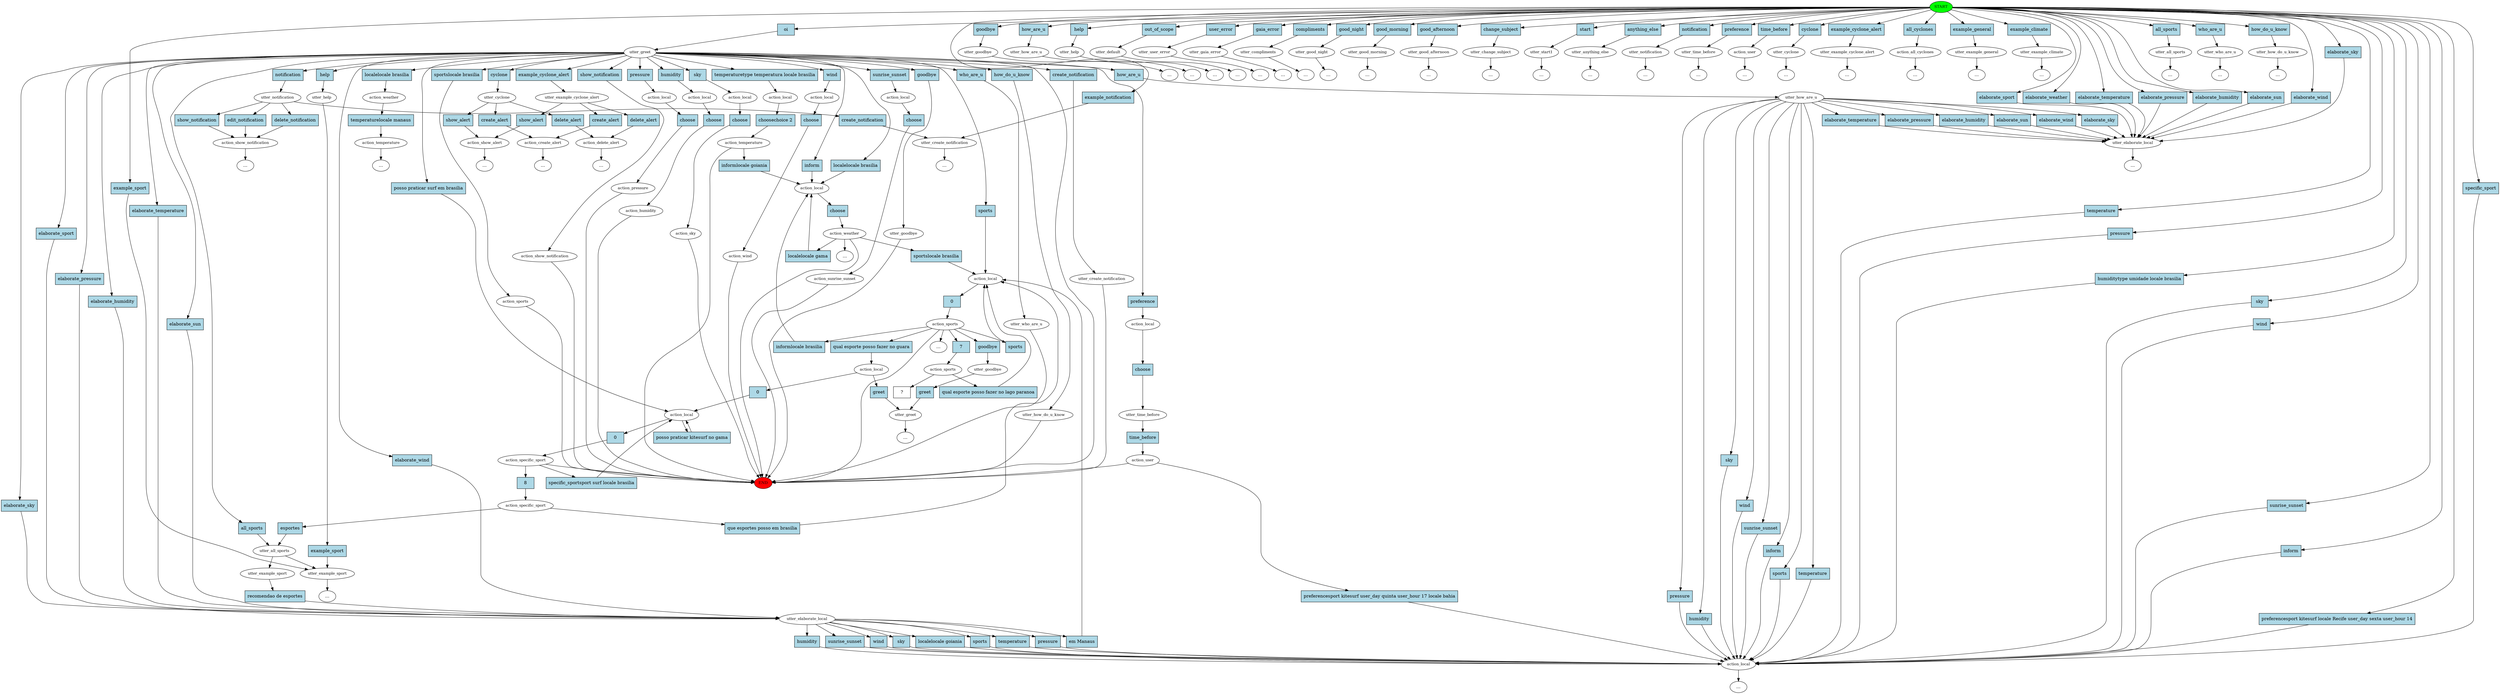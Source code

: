 digraph  {
0 [class="start active", fillcolor=green, fontsize=12, label=START, style=filled];
"-1" [class=end, fillcolor=red, fontsize=12, label=END, style=filled];
1 [class=active, fontsize=12, label=utter_greet];
2 [class="", fontsize=12, label=utter_how_are_u];
3 [class="", fontsize=12, label=action_local];
6 [class="", fontsize=12, label=action_local];
7 [class="", fontsize=12, label=action_temperature];
13 [class="", fontsize=12, label=action_local];
14 [class="", fontsize=12, label=action_pressure];
17 [class="", fontsize=12, label=action_local];
18 [class="", fontsize=12, label=action_humidity];
27 [class="", fontsize=12, label=action_local];
28 [class="", fontsize=12, label=action_sky];
30 [class="", fontsize=12, label=action_local];
31 [class="", fontsize=12, label=action_wind];
38 [class="", fontsize=12, label=action_local];
39 [class="", fontsize=12, label=action_sunrise_sunset];
43 [class="", fontsize=12, label=utter_goodbye];
"-15" [class=ellipsis, label="..."];
44 [class="", fontsize=12, label=utter_how_are_u];
"-16" [class=ellipsis, label="..."];
48 [class="", fontsize=12, label=utter_help];
"-18" [class=ellipsis, label="..."];
50 [class="", fontsize=12, label=utter_default];
"-20" [class=ellipsis, label="..."];
51 [class="", fontsize=12, label=utter_user_error];
"-21" [class=ellipsis, label="..."];
52 [class="", fontsize=12, label=utter_gaia_error];
"-22" [class=ellipsis, label="..."];
53 [class="", fontsize=12, label=utter_compliments];
"-23" [class=ellipsis, label="..."];
55 [class="", fontsize=12, label=utter_goodbye];
57 [class="", fontsize=12, label=utter_good_night];
58 [class="", fontsize=12, label=utter_good_morning];
60 [class="", fontsize=12, label=utter_good_afternoon];
61 [class="", fontsize=12, label=utter_change_subject];
"-28" [class=ellipsis, label="..."];
62 [class="", fontsize=12, label=utter_start1];
63 [class="", fontsize=12, label=utter_anything_else];
"-30" [class=ellipsis, label="..."];
66 [class=active, fontsize=12, label=action_local];
67 [class=active, fontsize=12, label=action_sports];
68 [class="", fontsize=12, label=utter_goodbye];
69 [class="", fontsize=12, label=utter_greet];
71 [class=active, fontsize=12, label=utter_elaborate_local];
74 [class="", fontsize=12, label=utter_help];
75 [class="", fontsize=12, label=utter_example_sport];
82 [class="", fontsize=12, label=utter_notification];
84 [class="", fontsize=12, label=utter_notification];
85 [class="", fontsize=12, label=action_show_notification];
87 [class="", fontsize=12, label=action_show_notification];
"-40" [class=ellipsis, label="..."];
96 [class="", fontsize=12, label=utter_create_notification];
98 [class="", fontsize=12, label=utter_create_notification];
"-42" [class=ellipsis, label="..."];
"-46" [class=ellipsis, label="..."];
105 [class="", fontsize=12, label=action_weather];
106 [class="", fontsize=12, label=action_temperature];
"-47" [class=ellipsis, label="..."];
110 [class="", fontsize=12, label=action_local];
111 [class="", fontsize=12, label=action_weather];
113 [class="", fontsize=12, label=action_sports];
117 [class=active, fontsize=12, label=action_local];
"-49" [class=ellipsis, label="..."];
120 [class=active, fontsize=12, label=action_local];
121 [class=active, fontsize=12, label=action_specific_sport];
"-52" [class=ellipsis, label="..."];
145 [class="", fontsize=12, label=action_local];
146 [class="", fontsize=12, label=utter_time_before];
147 [class="", fontsize=12, label=action_user];
177 [class="", fontsize=12, label=utter_time_before];
"-62" [class=ellipsis, label="..."];
178 [class="", fontsize=12, label=action_user];
"-63" [class=ellipsis, label="..."];
187 [class="", fontsize=12, label=utter_cyclone];
188 [class="", fontsize=12, label=action_create_alert];
189 [class="", fontsize=12, label=utter_cyclone];
193 [class="", fontsize=12, label=action_delete_alert];
"-71" [class=ellipsis, label="..."];
197 [class="", fontsize=12, label=action_show_alert];
199 [class="", fontsize=12, label=utter_example_cyclone_alert];
"-73" [class=ellipsis, label="..."];
"-74" [class=ellipsis, label="..."];
"-75" [class=ellipsis, label="..."];
207 [class="", fontsize=12, label=utter_example_cyclone_alert];
"-78" [class=ellipsis, label="..."];
210 [class="", fontsize=12, label=action_all_cyclones];
"-79" [class=ellipsis, label="..."];
211 [class="", fontsize=12, label=utter_example_general];
"-80" [class=ellipsis, label="..."];
213 [class="", fontsize=12, label=utter_example_climate];
"-82" [class=ellipsis, label="..."];
"-83" [class=ellipsis, label="..."];
"-85" [class=ellipsis, label="..."];
"-86" [class=ellipsis, label="..."];
"-88" [class=ellipsis, label="..."];
233 [class="", fontsize=12, label=utter_elaborate_local];
238 [class="", fontsize=12, label=utter_all_sports];
"-93" [class=ellipsis, label="..."];
"-94" [class=ellipsis, label="..."];
241 [class=active, fontsize=12, label=utter_all_sports];
"-95" [class=ellipsis, label="..."];
"-115" [class=ellipsis, label="..."];
"-116" [class=ellipsis, label="..."];
293 [class="", fontsize=12, label=utter_who_are_u];
"-117" [class=ellipsis, label="..."];
295 [class="", fontsize=12, label=utter_who_are_u];
296 [class="", fontsize=12, label=utter_how_do_u_know];
"-118" [class=ellipsis, label="..."];
298 [class="", fontsize=12, label=utter_how_do_u_know];
302 [class=active, fontsize=12, label=action_specific_sport];
305 [class=active, fontsize=12, label=action_sports];
314 [class=active, fontsize=12, label=utter_example_sport];
319 [class="intent dashed active", label="  ?  ", shape=rect];
320 [class="intent active", fillcolor=lightblue, label=oi, shape=rect, style=filled];
321 [class=intent, fillcolor=lightblue, label=goodbye, shape=rect, style=filled];
322 [class=intent, fillcolor=lightblue, label=how_are_u, shape=rect, style=filled];
323 [class=intent, fillcolor=lightblue, label=help, shape=rect, style=filled];
324 [class=intent, fillcolor=lightblue, label=out_of_scope, shape=rect, style=filled];
325 [class=intent, fillcolor=lightblue, label=user_error, shape=rect, style=filled];
326 [class=intent, fillcolor=lightblue, label=gaia_error, shape=rect, style=filled];
327 [class=intent, fillcolor=lightblue, label=compliments, shape=rect, style=filled];
328 [class=intent, fillcolor=lightblue, label=good_night, shape=rect, style=filled];
329 [class=intent, fillcolor=lightblue, label=good_morning, shape=rect, style=filled];
330 [class=intent, fillcolor=lightblue, label=good_afternoon, shape=rect, style=filled];
331 [class=intent, fillcolor=lightblue, label=change_subject, shape=rect, style=filled];
332 [class=intent, fillcolor=lightblue, label=start, shape=rect, style=filled];
333 [class=intent, fillcolor=lightblue, label=anything_else, shape=rect, style=filled];
334 [class=intent, fillcolor=lightblue, label=notification, shape=rect, style=filled];
335 [class=intent, fillcolor=lightblue, label=preference, shape=rect, style=filled];
336 [class=intent, fillcolor=lightblue, label=time_before, shape=rect, style=filled];
337 [class=intent, fillcolor=lightblue, label=cyclone, shape=rect, style=filled];
338 [class=intent, fillcolor=lightblue, label=example_cyclone_alert, shape=rect, style=filled];
339 [class=intent, fillcolor=lightblue, label=all_cyclones, shape=rect, style=filled];
340 [class=intent, fillcolor=lightblue, label=example_general, shape=rect, style=filled];
341 [class=intent, fillcolor=lightblue, label=example_climate, shape=rect, style=filled];
342 [class=intent, fillcolor=lightblue, label=elaborate_sport, shape=rect, style=filled];
343 [class=intent, fillcolor=lightblue, label=elaborate_weather, shape=rect, style=filled];
344 [class=intent, fillcolor=lightblue, label=elaborate_temperature, shape=rect, style=filled];
345 [class=intent, fillcolor=lightblue, label=elaborate_pressure, shape=rect, style=filled];
346 [class=intent, fillcolor=lightblue, label=elaborate_humidity, shape=rect, style=filled];
347 [class=intent, fillcolor=lightblue, label=elaborate_sun, shape=rect, style=filled];
348 [class=intent, fillcolor=lightblue, label=elaborate_wind, shape=rect, style=filled];
349 [class=intent, fillcolor=lightblue, label=elaborate_sky, shape=rect, style=filled];
350 [class=intent, fillcolor=lightblue, label=all_sports, shape=rect, style=filled];
351 [class=intent, fillcolor=lightblue, label=who_are_u, shape=rect, style=filled];
352 [class=intent, fillcolor=lightblue, label=how_do_u_know, shape=rect, style=filled];
353 [class=intent, fillcolor=lightblue, label=temperature, shape=rect, style=filled];
354 [class=intent, fillcolor=lightblue, label=pressure, shape=rect, style=filled];
355 [class=intent, fillcolor=lightblue, label="humiditytype umidade locale brasilia", shape=rect, style=filled];
356 [class=intent, fillcolor=lightblue, label=sky, shape=rect, style=filled];
357 [class=intent, fillcolor=lightblue, label=wind, shape=rect, style=filled];
358 [class=intent, fillcolor=lightblue, label=sunrise_sunset, shape=rect, style=filled];
359 [class=intent, fillcolor=lightblue, label=inform, shape=rect, style=filled];
360 [class=intent, fillcolor=lightblue, label="preferencesport kitesurf locale Recife user_day sexta user_hour 14", shape=rect, style=filled];
361 [class=intent, fillcolor=lightblue, label=specific_sport, shape=rect, style=filled];
362 [class=intent, fillcolor=lightblue, label=example_sport, shape=rect, style=filled];
363 [class=intent, fillcolor=lightblue, label=example_notification, shape=rect, style=filled];
364 [class=intent, fillcolor=lightblue, label=how_are_u, shape=rect, style=filled];
365 [class=intent, fillcolor=lightblue, label="temperaturetype temperatura locale brasilia", shape=rect, style=filled];
366 [class=intent, fillcolor=lightblue, label=pressure, shape=rect, style=filled];
367 [class=intent, fillcolor=lightblue, label=humidity, shape=rect, style=filled];
368 [class=intent, fillcolor=lightblue, label=sky, shape=rect, style=filled];
369 [class=intent, fillcolor=lightblue, label=wind, shape=rect, style=filled];
370 [class=intent, fillcolor=lightblue, label=sunrise_sunset, shape=rect, style=filled];
371 [class=intent, fillcolor=lightblue, label=goodbye, shape=rect, style=filled];
372 [class=intent, fillcolor=lightblue, label=sports, shape=rect, style=filled];
373 [class=intent, fillcolor=lightblue, label=elaborate_temperature, shape=rect, style=filled];
374 [class=intent, fillcolor=lightblue, label=elaborate_sport, shape=rect, style=filled];
375 [class=intent, fillcolor=lightblue, label=elaborate_pressure, shape=rect, style=filled];
376 [class=intent, fillcolor=lightblue, label=elaborate_humidity, shape=rect, style=filled];
377 [class=intent, fillcolor=lightblue, label=elaborate_sun, shape=rect, style=filled];
378 [class=intent, fillcolor=lightblue, label=elaborate_wind, shape=rect, style=filled];
379 [class=intent, fillcolor=lightblue, label=elaborate_sky, shape=rect, style=filled];
380 [class=intent, fillcolor=lightblue, label=help, shape=rect, style=filled];
381 [class=intent, fillcolor=lightblue, label=notification, shape=rect, style=filled];
382 [class=intent, fillcolor=lightblue, label=show_notification, shape=rect, style=filled];
383 [class=intent, fillcolor=lightblue, label=create_notification, shape=rect, style=filled];
384 [class=intent, fillcolor=lightblue, label="localelocale brasilia", shape=rect, style=filled];
385 [class=intent, fillcolor=lightblue, label="sportslocale brasilia", shape=rect, style=filled];
386 [class="intent active", fillcolor=lightblue, label="posso praticar surf em brasilia", shape=rect, style=filled];
387 [class=intent, fillcolor=lightblue, label=preference, shape=rect, style=filled];
388 [class=intent, fillcolor=lightblue, label=cyclone, shape=rect, style=filled];
389 [class=intent, fillcolor=lightblue, label=example_cyclone_alert, shape=rect, style=filled];
390 [class=intent, fillcolor=lightblue, label=all_sports, shape=rect, style=filled];
391 [class=intent, fillcolor=lightblue, label=who_are_u, shape=rect, style=filled];
392 [class=intent, fillcolor=lightblue, label=how_do_u_know, shape=rect, style=filled];
393 [class=intent, fillcolor=lightblue, label=inform, shape=rect, style=filled];
394 [class=intent, fillcolor=lightblue, label="localelocale brasilia", shape=rect, style=filled];
395 [class=intent, fillcolor=lightblue, label=temperature, shape=rect, style=filled];
396 [class=intent, fillcolor=lightblue, label=pressure, shape=rect, style=filled];
397 [class=intent, fillcolor=lightblue, label=humidity, shape=rect, style=filled];
398 [class=intent, fillcolor=lightblue, label=sky, shape=rect, style=filled];
399 [class=intent, fillcolor=lightblue, label=wind, shape=rect, style=filled];
400 [class=intent, fillcolor=lightblue, label=sunrise_sunset, shape=rect, style=filled];
401 [class=intent, fillcolor=lightblue, label=inform, shape=rect, style=filled];
402 [class=intent, fillcolor=lightblue, label=sports, shape=rect, style=filled];
403 [class=intent, fillcolor=lightblue, label=elaborate_temperature, shape=rect, style=filled];
404 [class=intent, fillcolor=lightblue, label=elaborate_pressure, shape=rect, style=filled];
405 [class=intent, fillcolor=lightblue, label=elaborate_humidity, shape=rect, style=filled];
406 [class=intent, fillcolor=lightblue, label=elaborate_sun, shape=rect, style=filled];
407 [class=intent, fillcolor=lightblue, label=elaborate_wind, shape=rect, style=filled];
408 [class=intent, fillcolor=lightblue, label=elaborate_sky, shape=rect, style=filled];
409 [class=intent, fillcolor=lightblue, label="choosechoice 2", shape=rect, style=filled];
410 [class=intent, fillcolor=lightblue, label="informlocale goiania", shape=rect, style=filled];
411 [class=intent, fillcolor=lightblue, label=choose, shape=rect, style=filled];
412 [class=intent, fillcolor=lightblue, label=choose, shape=rect, style=filled];
413 [class=intent, fillcolor=lightblue, label=choose, shape=rect, style=filled];
414 [class=intent, fillcolor=lightblue, label=choose, shape=rect, style=filled];
415 [class=intent, fillcolor=lightblue, label=choose, shape=rect, style=filled];
416 [class="intent active", fillcolor=lightblue, label=0, shape=rect, style=filled];
417 [class=intent, fillcolor=lightblue, label=goodbye, shape=rect, style=filled];
418 [class="intent active", fillcolor=lightblue, label="qual esporte posso fazer no guara", shape=rect, style=filled];
419 [class=intent, fillcolor=lightblue, label=sports, shape=rect, style=filled];
420 [class="intent active", fillcolor=lightblue, label=7, shape=rect, style=filled];
421 [class=intent, fillcolor=lightblue, label="informlocale brasilia", shape=rect, style=filled];
422 [class=intent, fillcolor=lightblue, label=greet, shape=rect, style=filled];
423 [class=intent, fillcolor=lightblue, label="localelocale goiania", shape=rect, style=filled];
424 [class=intent, fillcolor=lightblue, label=sports, shape=rect, style=filled];
425 [class=intent, fillcolor=lightblue, label=temperature, shape=rect, style=filled];
426 [class=intent, fillcolor=lightblue, label=pressure, shape=rect, style=filled];
427 [class=intent, fillcolor=lightblue, label=humidity, shape=rect, style=filled];
428 [class=intent, fillcolor=lightblue, label=sunrise_sunset, shape=rect, style=filled];
429 [class=intent, fillcolor=lightblue, label=wind, shape=rect, style=filled];
430 [class=intent, fillcolor=lightblue, label=sky, shape=rect, style=filled];
431 [class="intent active", fillcolor=lightblue, label="em Manaus", shape=rect, style=filled];
432 [class=intent, fillcolor=lightblue, label=example_sport, shape=rect, style=filled];
433 [class=intent, fillcolor=lightblue, label=show_notification, shape=rect, style=filled];
434 [class=intent, fillcolor=lightblue, label=edit_notification, shape=rect, style=filled];
435 [class=intent, fillcolor=lightblue, label=delete_notification, shape=rect, style=filled];
436 [class=intent, fillcolor=lightblue, label=create_notification, shape=rect, style=filled];
437 [class=intent, fillcolor=lightblue, label="temperaturelocale manaus", shape=rect, style=filled];
438 [class=intent, fillcolor=lightblue, label=choose, shape=rect, style=filled];
439 [class=intent, fillcolor=lightblue, label="sportslocale brasilia", shape=rect, style=filled];
440 [class=intent, fillcolor=lightblue, label="localelocale gama", shape=rect, style=filled];
441 [class=intent, fillcolor=lightblue, label=greet, shape=rect, style=filled];
442 [class="intent active", fillcolor=lightblue, label=0, shape=rect, style=filled];
443 [class="intent active", fillcolor=lightblue, label=0, shape=rect, style=filled];
444 [class="intent active", fillcolor=lightblue, label="posso praticar kitesurf no gama", shape=rect, style=filled];
445 [class=intent, fillcolor=lightblue, label="specific_sportsport surf locale brasilia", shape=rect, style=filled];
446 [class="intent active", fillcolor=lightblue, label=8, shape=rect, style=filled];
447 [class=intent, fillcolor=lightblue, label=choose, shape=rect, style=filled];
448 [class=intent, fillcolor=lightblue, label=time_before, shape=rect, style=filled];
449 [class=intent, fillcolor=lightblue, label="preferencesport kitesurf user_day quinta user_hour 17 locale bahia", shape=rect, style=filled];
450 [class=intent, fillcolor=lightblue, label=create_alert, shape=rect, style=filled];
451 [class=intent, fillcolor=lightblue, label=delete_alert, shape=rect, style=filled];
452 [class=intent, fillcolor=lightblue, label=show_alert, shape=rect, style=filled];
453 [class=intent, fillcolor=lightblue, label=create_alert, shape=rect, style=filled];
454 [class=intent, fillcolor=lightblue, label=show_alert, shape=rect, style=filled];
455 [class=intent, fillcolor=lightblue, label=delete_alert, shape=rect, style=filled];
456 [class="intent active", fillcolor=lightblue, label="que esportes posso em brasilia", shape=rect, style=filled];
457 [class="intent active", fillcolor=lightblue, label=esportes, shape=rect, style=filled];
458 [class="intent active", fillcolor=lightblue, label="qual esporte posso fazer no lago paranoa", shape=rect, style=filled];
459 [class="intent active", fillcolor=lightblue, label="recomendao de esportes", shape=rect, style=filled];
0 -> 320  [class=active, key=0];
0 -> 321  [class="", key=0];
0 -> 322  [class="", key=0];
0 -> 323  [class="", key=0];
0 -> 324  [class="", key=0];
0 -> 325  [class="", key=0];
0 -> 326  [class="", key=0];
0 -> 327  [class="", key=0];
0 -> 328  [class="", key=0];
0 -> 329  [class="", key=0];
0 -> 330  [class="", key=0];
0 -> 331  [class="", key=0];
0 -> 332  [class="", key=0];
0 -> 333  [class="", key=0];
0 -> 334  [class="", key=0];
0 -> 335  [class="", key=0];
0 -> 336  [class="", key=0];
0 -> 337  [class="", key=0];
0 -> 338  [class="", key=0];
0 -> 339  [class="", key=0];
0 -> 340  [class="", key=0];
0 -> 341  [class="", key=0];
0 -> 342  [class="", key=0];
0 -> 343  [class="", key=0];
0 -> 344  [class="", key=0];
0 -> 345  [class="", key=0];
0 -> 346  [class="", key=0];
0 -> 347  [class="", key=0];
0 -> 348  [class="", key=0];
0 -> 349  [class="", key=0];
0 -> 350  [class="", key=0];
0 -> 351  [class="", key=0];
0 -> 352  [class="", key=0];
0 -> 353  [class="", key=0];
0 -> 354  [class="", key=0];
0 -> 355  [class="", key=0];
0 -> 356  [class="", key=0];
0 -> 357  [class="", key=0];
0 -> 358  [class="", key=0];
0 -> 359  [class="", key=0];
0 -> 360  [class="", key=0];
0 -> 361  [class="", key=0];
0 -> 362  [class="", key=0];
0 -> 363  [class="", key=0];
1 -> "-1"  [class="", key=NONE, label=""];
1 -> 364  [class="", key=0];
1 -> 365  [class="", key=0];
1 -> 366  [class="", key=0];
1 -> 367  [class="", key=0];
1 -> 368  [class="", key=0];
1 -> 369  [class="", key=0];
1 -> 370  [class="", key=0];
1 -> 371  [class="", key=0];
1 -> 372  [class="", key=0];
1 -> 373  [class="", key=0];
1 -> 374  [class="", key=0];
1 -> 375  [class="", key=0];
1 -> 376  [class="", key=0];
1 -> 377  [class="", key=0];
1 -> 378  [class="", key=0];
1 -> 379  [class="", key=0];
1 -> 380  [class="", key=0];
1 -> 381  [class="", key=0];
1 -> 382  [class="", key=0];
1 -> 383  [class="", key=0];
1 -> 384  [class="", key=0];
1 -> 385  [class="", key=0];
1 -> 386  [class=active, key=0];
1 -> 387  [class="", key=0];
1 -> 388  [class="", key=0];
1 -> 389  [class="", key=0];
1 -> 390  [class="", key=0];
1 -> 391  [class="", key=0];
1 -> 392  [class="", key=0];
1 -> 393  [class="", key=0];
1 -> 394  [class="", key=0];
2 -> 395  [class="", key=0];
2 -> 396  [class="", key=0];
2 -> 397  [class="", key=0];
2 -> 398  [class="", key=0];
2 -> 399  [class="", key=0];
2 -> 400  [class="", key=0];
2 -> 401  [class="", key=0];
2 -> 402  [class="", key=0];
2 -> 403  [class="", key=0];
2 -> 404  [class="", key=0];
2 -> 405  [class="", key=0];
2 -> 406  [class="", key=0];
2 -> 407  [class="", key=0];
2 -> 408  [class="", key=0];
3 -> "-116"  [class="", key=NONE, label=""];
6 -> 409  [class="", key=0];
7 -> "-1"  [class="", key=NONE, label=""];
7 -> 410  [class="", key=0];
13 -> 411  [class="", key=0];
14 -> "-1"  [class="", key=NONE, label=""];
17 -> 412  [class="", key=0];
18 -> "-1"  [class="", key=NONE, label=""];
27 -> 413  [class="", key=0];
28 -> "-1"  [class="", key=NONE, label=""];
30 -> 414  [class="", key=0];
31 -> "-1"  [class="", key=NONE, label=""];
38 -> 415  [class="", key=0];
39 -> "-1"  [class="", key=NONE, label=""];
43 -> "-15"  [class="", key=NONE, label=""];
44 -> "-16"  [class="", key=NONE, label=""];
48 -> "-18"  [class="", key=NONE, label=""];
50 -> "-20"  [class="", key=NONE, label=""];
51 -> "-21"  [class="", key=NONE, label=""];
52 -> "-22"  [class="", key=NONE, label=""];
53 -> "-23"  [class="", key=NONE, label=""];
55 -> "-1"  [class="", key=NONE, label=""];
57 -> "-94"  [class="", key=NONE, label=""];
58 -> "-85"  [class="", key=NONE, label=""];
60 -> "-88"  [class="", key=NONE, label=""];
61 -> "-28"  [class="", key=NONE, label=""];
62 -> "-42"  [class="", key=NONE, label=""];
63 -> "-30"  [class="", key=NONE, label=""];
66 -> 416  [class=active, key=0];
67 -> "-1"  [class="", key=NONE, label=""];
67 -> "-86"  [class="", key=NONE, label=""];
67 -> 417  [class="", key=0];
67 -> 418  [class=active, key=0];
67 -> 419  [class="", key=0];
67 -> 420  [class=active, key=0];
67 -> 421  [class="", key=0];
68 -> 422  [class="", key=0];
69 -> "-49"  [class="", key=NONE, label=""];
71 -> 423  [class="", key=0];
71 -> 424  [class="", key=0];
71 -> 425  [class="", key=0];
71 -> 426  [class="", key=0];
71 -> 427  [class="", key=0];
71 -> 428  [class="", key=0];
71 -> 429  [class="", key=0];
71 -> 430  [class="", key=0];
71 -> 431  [class=active, key=0];
74 -> 432  [class="", key=0];
75 -> "-95"  [class="", key=NONE, label=""];
82 -> "-46"  [class="", key=NONE, label=""];
84 -> 433  [class="", key=0];
84 -> 434  [class="", key=0];
84 -> 435  [class="", key=0];
84 -> 436  [class="", key=0];
85 -> "-40"  [class="", key=NONE, label=""];
87 -> "-1"  [class="", key=NONE, label=""];
96 -> "-83"  [class="", key=NONE, label=""];
98 -> "-1"  [class="", key=NONE, label=""];
105 -> 437  [class="", key=0];
106 -> "-47"  [class="", key=NONE, label=""];
110 -> 438  [class="", key=0];
111 -> "-1"  [class="", key=NONE, label=""];
111 -> "-52"  [class="", key=NONE, label=""];
111 -> 439  [class="", key=0];
111 -> 440  [class="", key=0];
113 -> "-1"  [class="", key=NONE, label=""];
117 -> 441  [class="", key=0];
117 -> 442  [class=active, key=0];
120 -> 443  [class=active, key=0];
120 -> 444  [class=active, key=0];
121 -> "-1"  [class="", key=NONE, label=""];
121 -> 445  [class="", key=0];
121 -> 446  [class=active, key=0];
145 -> 447  [class="", key=0];
146 -> 448  [class="", key=0];
147 -> "-1"  [class="", key=NONE, label=""];
147 -> 449  [class="", key=0];
177 -> "-62"  [class="", key=NONE, label=""];
178 -> "-63"  [class="", key=NONE, label=""];
187 -> 450  [class="", key=0];
187 -> 451  [class="", key=0];
187 -> 452  [class="", key=0];
188 -> "-73"  [class="", key=NONE, label=""];
189 -> "-71"  [class="", key=NONE, label=""];
193 -> "-75"  [class="", key=NONE, label=""];
197 -> "-74"  [class="", key=NONE, label=""];
199 -> 453  [class="", key=0];
199 -> 454  [class="", key=0];
199 -> 455  [class="", key=0];
207 -> "-78"  [class="", key=NONE, label=""];
210 -> "-79"  [class="", key=NONE, label=""];
211 -> "-80"  [class="", key=NONE, label=""];
213 -> "-82"  [class="", key=NONE, label=""];
233 -> "-115"  [class="", key=NONE, label=""];
238 -> "-93"  [class="", key=NONE, label=""];
241 -> 75  [class="", key=NONE, label=""];
241 -> 314  [class=active, key=NONE, label=""];
293 -> "-117"  [class="", key=NONE, label=""];
295 -> "-1"  [class="", key=NONE, label=""];
296 -> "-118"  [class="", key=NONE, label=""];
298 -> "-1"  [class="", key=NONE, label=""];
302 -> 456  [class=active, key=0];
302 -> 457  [class=active, key=0];
305 -> 319  [class=active, key=NONE, label=""];
305 -> 458  [class=active, key=0];
314 -> 459  [class=active, key=0];
320 -> 1  [class=active, key=0];
321 -> 43  [class="", key=0];
322 -> 44  [class="", key=0];
323 -> 48  [class="", key=0];
324 -> 50  [class="", key=0];
325 -> 51  [class="", key=0];
326 -> 52  [class="", key=0];
327 -> 53  [class="", key=0];
328 -> 57  [class="", key=0];
329 -> 58  [class="", key=0];
330 -> 60  [class="", key=0];
331 -> 61  [class="", key=0];
332 -> 62  [class="", key=0];
333 -> 63  [class="", key=0];
334 -> 82  [class="", key=0];
335 -> 177  [class="", key=0];
336 -> 178  [class="", key=0];
337 -> 189  [class="", key=0];
338 -> 207  [class="", key=0];
339 -> 210  [class="", key=0];
340 -> 211  [class="", key=0];
341 -> 213  [class="", key=0];
342 -> 233  [class="", key=0];
343 -> 233  [class="", key=0];
344 -> 233  [class="", key=0];
345 -> 233  [class="", key=0];
346 -> 233  [class="", key=0];
347 -> 233  [class="", key=0];
348 -> 233  [class="", key=0];
349 -> 233  [class="", key=0];
350 -> 238  [class="", key=0];
351 -> 293  [class="", key=0];
352 -> 296  [class="", key=0];
353 -> 3  [class="", key=0];
354 -> 3  [class="", key=0];
355 -> 3  [class="", key=0];
356 -> 3  [class="", key=0];
357 -> 3  [class="", key=0];
358 -> 3  [class="", key=0];
359 -> 3  [class="", key=0];
360 -> 3  [class="", key=0];
361 -> 3  [class="", key=0];
362 -> 75  [class="", key=0];
363 -> 96  [class="", key=0];
364 -> 2  [class="", key=0];
365 -> 6  [class="", key=0];
366 -> 13  [class="", key=0];
367 -> 17  [class="", key=0];
368 -> 27  [class="", key=0];
369 -> 30  [class="", key=0];
370 -> 38  [class="", key=0];
371 -> 55  [class="", key=0];
372 -> 66  [class="", key=0];
373 -> 71  [class="", key=0];
374 -> 71  [class="", key=0];
375 -> 71  [class="", key=0];
376 -> 71  [class="", key=0];
377 -> 71  [class="", key=0];
378 -> 71  [class="", key=0];
379 -> 71  [class="", key=0];
380 -> 74  [class="", key=0];
381 -> 84  [class="", key=0];
382 -> 87  [class="", key=0];
383 -> 98  [class="", key=0];
384 -> 105  [class="", key=0];
385 -> 113  [class="", key=0];
386 -> 120  [class=active, key=0];
387 -> 145  [class="", key=0];
388 -> 187  [class="", key=0];
389 -> 199  [class="", key=0];
390 -> 241  [class="", key=0];
391 -> 295  [class="", key=0];
392 -> 298  [class="", key=0];
393 -> 110  [class="", key=0];
394 -> 110  [class="", key=0];
395 -> 3  [class="", key=0];
396 -> 3  [class="", key=0];
397 -> 3  [class="", key=0];
398 -> 3  [class="", key=0];
399 -> 3  [class="", key=0];
400 -> 3  [class="", key=0];
401 -> 3  [class="", key=0];
402 -> 3  [class="", key=0];
403 -> 233  [class="", key=0];
404 -> 233  [class="", key=0];
405 -> 233  [class="", key=0];
406 -> 233  [class="", key=0];
407 -> 233  [class="", key=0];
408 -> 233  [class="", key=0];
409 -> 7  [class="", key=0];
410 -> 110  [class="", key=0];
411 -> 14  [class="", key=0];
412 -> 18  [class="", key=0];
413 -> 28  [class="", key=0];
414 -> 31  [class="", key=0];
415 -> 39  [class="", key=0];
416 -> 67  [class=active, key=0];
417 -> 68  [class="", key=0];
418 -> 117  [class=active, key=0];
419 -> 66  [class="", key=0];
420 -> 305  [class=active, key=0];
421 -> 110  [class="", key=0];
422 -> 69  [class="", key=0];
423 -> 3  [class="", key=0];
424 -> 3  [class="", key=0];
425 -> 3  [class="", key=0];
426 -> 3  [class="", key=0];
427 -> 3  [class="", key=0];
428 -> 3  [class="", key=0];
429 -> 3  [class="", key=0];
430 -> 3  [class="", key=0];
431 -> 66  [class=active, key=0];
432 -> 75  [class="", key=0];
433 -> 85  [class="", key=0];
434 -> 85  [class="", key=0];
435 -> 85  [class="", key=0];
436 -> 96  [class="", key=0];
437 -> 106  [class="", key=0];
438 -> 111  [class="", key=0];
439 -> 66  [class="", key=0];
440 -> 110  [class="", key=0];
441 -> 69  [class="", key=0];
442 -> 120  [class=active, key=0];
443 -> 121  [class=active, key=0];
444 -> 120  [class=active, key=0];
445 -> 120  [class="", key=0];
446 -> 302  [class=active, key=0];
447 -> 146  [class="", key=0];
448 -> 147  [class="", key=0];
449 -> 3  [class="", key=0];
450 -> 188  [class="", key=0];
451 -> 193  [class="", key=0];
452 -> 197  [class="", key=0];
453 -> 188  [class="", key=0];
454 -> 197  [class="", key=0];
455 -> 193  [class="", key=0];
456 -> 66  [class=active, key=0];
457 -> 241  [class=active, key=0];
458 -> 66  [class=active, key=0];
459 -> 71  [class=active, key=0];
}

